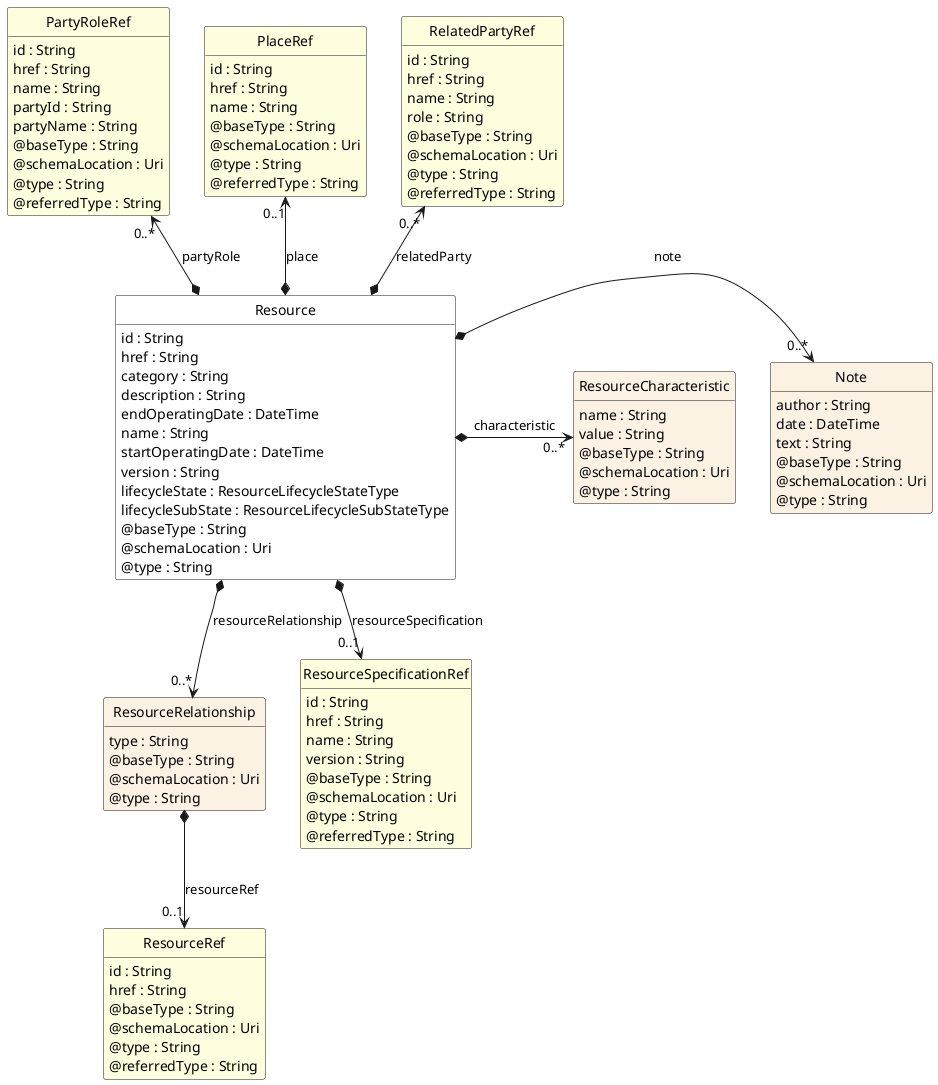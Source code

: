 @startuml
hide circle
hide methods
hide stereotype
show <<Enumeration>> stereotype
skinparam class {
   BackgroundColor<<Enumeration>> #E6F5F7
   BackgroundColor<<Ref>> #FFFFE0
   BackgroundColor<<Pivot>> #FFFFFFF
   BackgroundColor #FCF2E3
}

class Resource <<Pivot>> {
    id : String
    href : String
    category : String
    description : String
    endOperatingDate : DateTime
    name : String
    startOperatingDate : DateTime
    version : String
    lifecycleState : ResourceLifecycleStateType
    lifecycleSubState : ResourceLifecycleSubStateType
    @baseType : String
    @schemaLocation : Uri
    @type : String
}

class ResourceCharacteristic {
    name : String
    value : String
    @baseType : String
    @schemaLocation : Uri
    @type : String
}

class Note {
    author : String
    date : DateTime
    text : String
    @baseType : String
    @schemaLocation : Uri
    @type : String
}

class PartyRoleRef <<Ref>> {
    id : String
    href : String
    name : String
    partyId : String
    partyName : String
    @baseType : String
    @schemaLocation : Uri
    @type : String
    @referredType : String
}

class PlaceRef <<Ref>> {
    id : String
    href : String
    name : String
    @baseType : String
    @schemaLocation : Uri
    @type : String
    @referredType : String
}

class RelatedPartyRef <<Ref>> {
    id : String
    href : String
    name : String
    role : String
    @baseType : String
    @schemaLocation : Uri
    @type : String
    @referredType : String
}

class ResourceRelationship {
    type : String
    @baseType : String
    @schemaLocation : Uri
    @type : String
}

class ResourceRef <<Ref>> {
    id : String
    href : String
    @baseType : String
    @schemaLocation : Uri
    @type : String
    @referredType : String
}

class ResourceSpecificationRef <<Ref>> {
    id : String
    href : String
    name : String
    version : String
    @baseType : String
    @schemaLocation : Uri
    @type : String
    @referredType : String
}


'processing edges for Resource
Note "0..*" <-left-* Resource : note
' rule: L01
Resource *-right-> "0..*" ResourceCharacteristic : characteristic
' rule: R03
PartyRoleRef "0..*" <--* Resource : partyRole
' rule: General above rule - direction: right
PlaceRef "0..1" <--* Resource : place
' rule: General above rule - direction: right
RelatedPartyRef "0..*" <--* Resource : relatedParty
' rule: General above rule - direction: right
Resource *-->  "0..*" ResourceRelationship : resourceRelationship
' rule: General below rule - either none already or unable to place left / right of currently placed
Resource *-->  "0..1" ResourceSpecificationRef : resourceSpecification
' rule: General below rule - either none already or unable to place left / right of currently placed
'completed processing of edges for Resource

'processing edges for ResourceCharacteristic

'processing edges for Note

'processing edges for PartyRoleRef

'processing edges for PlaceRef

'processing edges for RelatedPartyRef

'processing edges for ResourceRelationship
ResourceRelationship *-->  "0..1" ResourceRef : resourceRef
' rule: General below rule - either none already or unable to place left / right of currently placed
'completed processing of edges for ResourceRelationship

'processing edges for ResourceRef

'processing edges for ResourceSpecificationRef
@enduml